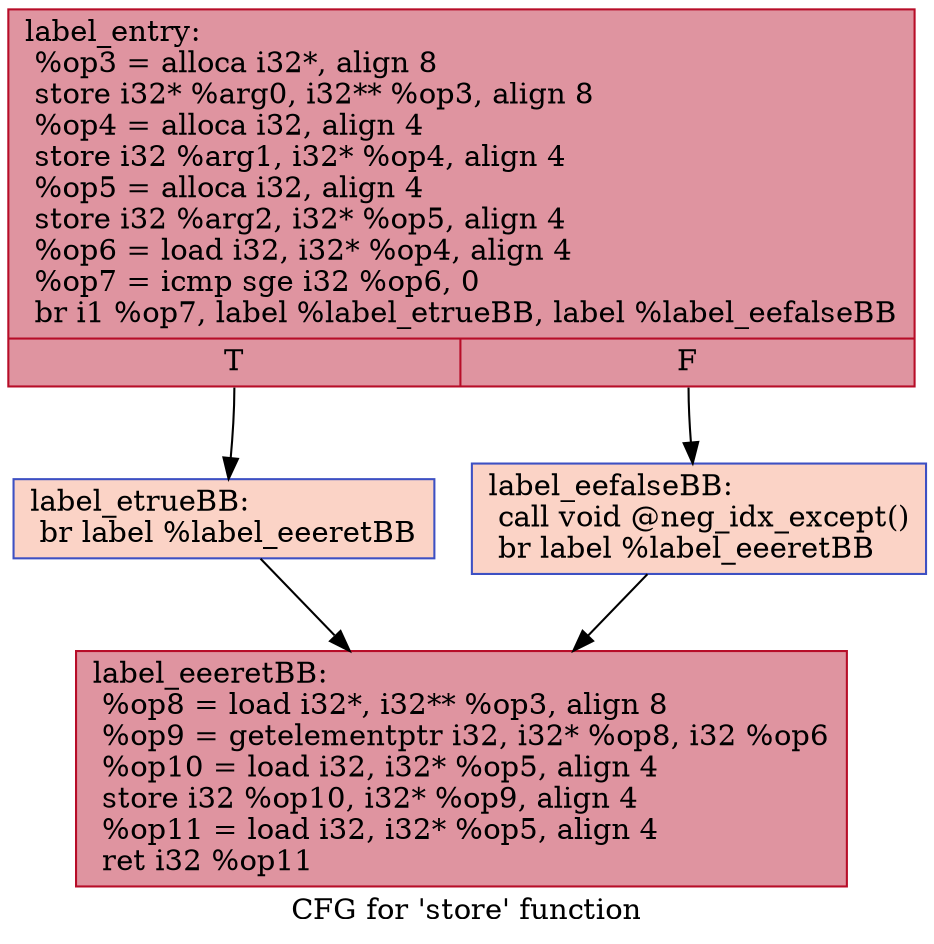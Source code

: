 digraph "CFG for 'store' function" {
	label="CFG for 'store' function";

	Node0x107b8e0 [shape=record,color="#b70d28ff", style=filled, fillcolor="#b70d2870",label="{label_entry:\l  %op3 = alloca i32*, align 8\l  store i32* %arg0, i32** %op3, align 8\l  %op4 = alloca i32, align 4\l  store i32 %arg1, i32* %op4, align 4\l  %op5 = alloca i32, align 4\l  store i32 %arg2, i32* %op5, align 4\l  %op6 = load i32, i32* %op4, align 4\l  %op7 = icmp sge i32 %op6, 0\l  br i1 %op7, label %label_etrueBB, label %label_eefalseBB\l|{<s0>T|<s1>F}}"];
	Node0x107b8e0:s0 -> Node0x107c380;
	Node0x107b8e0:s1 -> Node0x107c400;
	Node0x107c380 [shape=record,color="#3d50c3ff", style=filled, fillcolor="#f59c7d70",label="{label_etrueBB:                                    \l  br label %label_eeeretBB\l}"];
	Node0x107c380 -> Node0x107c590;
	Node0x107c400 [shape=record,color="#3d50c3ff", style=filled, fillcolor="#f59c7d70",label="{label_eefalseBB:                                  \l  call void @neg_idx_except()\l  br label %label_eeeretBB\l}"];
	Node0x107c400 -> Node0x107c590;
	Node0x107c590 [shape=record,color="#b70d28ff", style=filled, fillcolor="#b70d2870",label="{label_eeeretBB:                                   \l  %op8 = load i32*, i32** %op3, align 8\l  %op9 = getelementptr i32, i32* %op8, i32 %op6\l  %op10 = load i32, i32* %op5, align 4\l  store i32 %op10, i32* %op9, align 4\l  %op11 = load i32, i32* %op5, align 4\l  ret i32 %op11\l}"];
}
